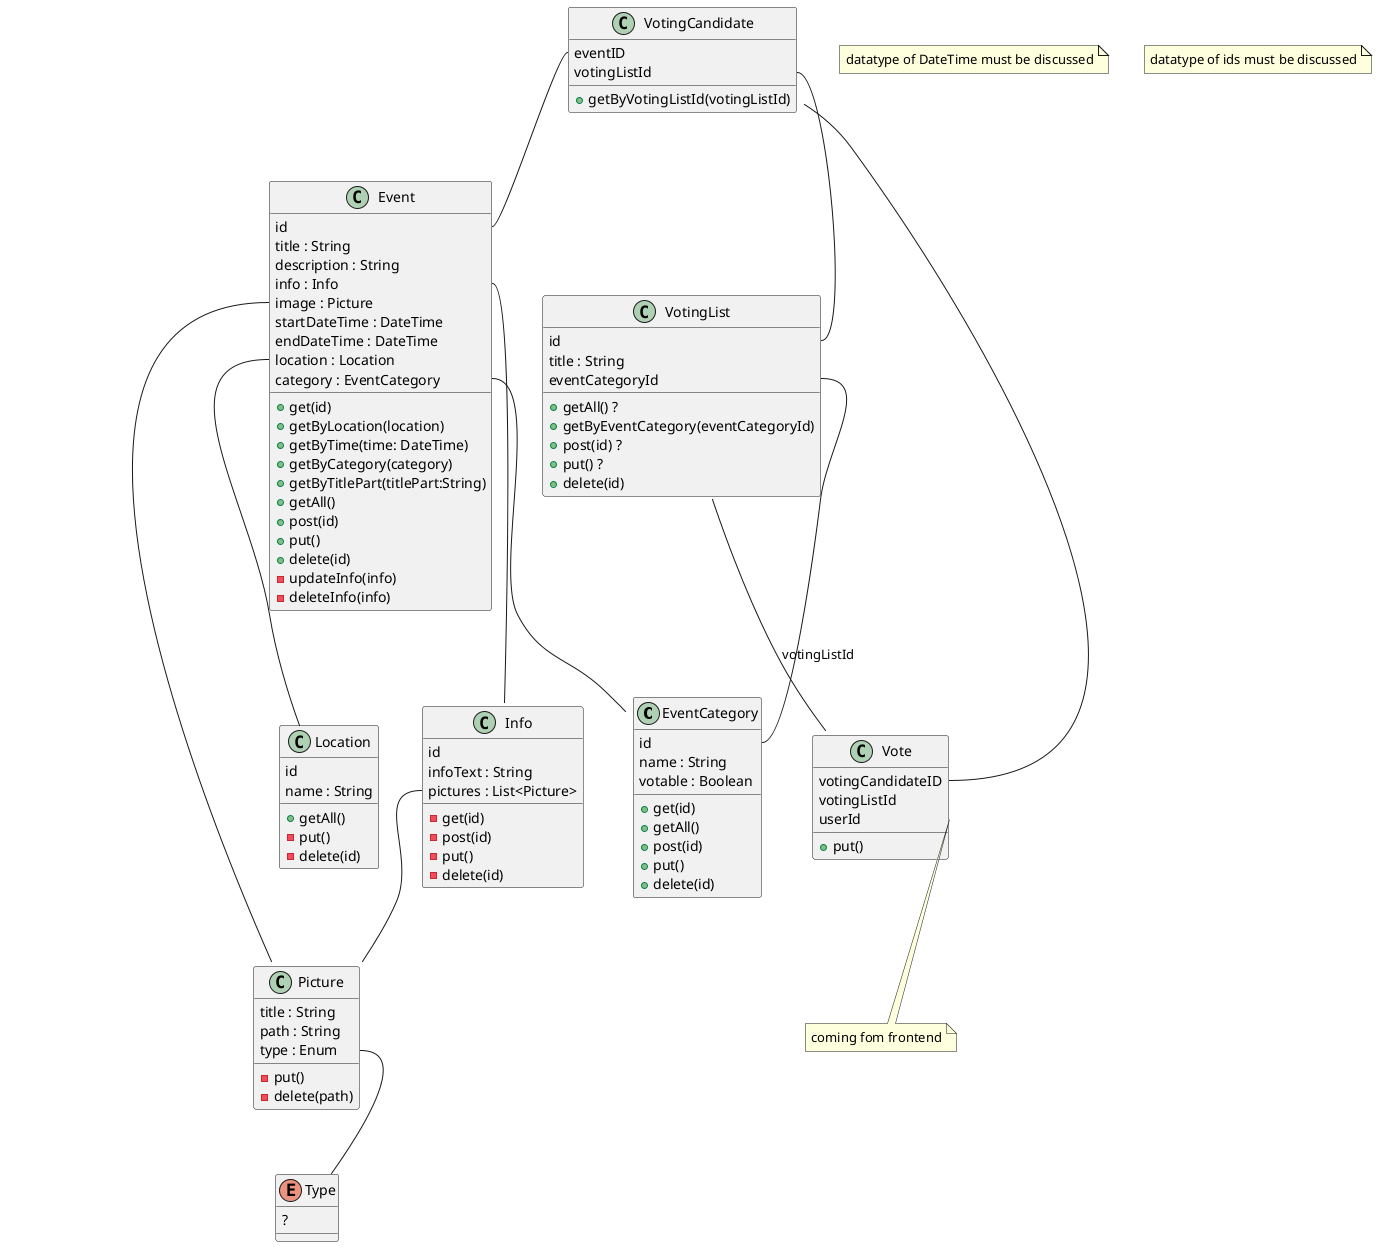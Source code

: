 @startuml

class EventCategory{
    id
    name : String
    votable : Boolean
    + get(id)
    + getAll()
    + post(id)
    + put()
    + delete(id)
}

class Event{
    id
    title : String
    description : String
    info : Info
    image : Picture
    startDateTime : DateTime
    endDateTime : DateTime
    location : Location
    category : EventCategory
        + get(id)
        + getByLocation(location)
        + getByTime(time: DateTime)
        + getByCategory(category)
        + getByTitlePart(titlePart:String)
        + getAll()
        + post(id)
        + put()
        + delete(id)
        - updateInfo(info)
        - deleteInfo(info)
}

class Info{
    id
    infoText : String
    pictures : List<Picture>
    - get(id)
    - post(id)
    - put()
    - delete(id)
}

class Picture{
    title : String
    path : String
    type : Enum
    - put()
    - delete(path)
}

enum Type{
    ?
}

class Location{
    id
    name : String
    + getAll()
    - put()
    - delete(id)
}

class Vote{
    votingCandidateID
    votingListId
    userId
    + put()
}

class VotingCandidate{
    eventID
    votingListId
    + getByVotingListId(votingListId)
}

class VotingList{
    id
    title : String
    eventCategoryId
    + getAll() ?
    + getByEventCategory(eventCategoryId)
    + post(id) ?
    + put() ?
    + delete(id)
}

note "datatype of DateTime must be discussed" as N3
note "datatype of ids must be discussed" as N2
note "coming fom frontend" as N1

Event::image -- Picture
Event::Location -- Location
Event::category -- EventCategory
Event::info -- Info
Info::pictures -- Picture
Vote::votingCandidateID -- VotingCandidate::id
Vote::userId -- N1
VotingCandidate::eventID -- Event::id
VotingCandidate::votingListId -- VotingList::id
VotingList::eventCategoryId -- EventCategory::id
Picture::type -- Type
VotingList::votingListId -- Vote:votingListId





@enduml